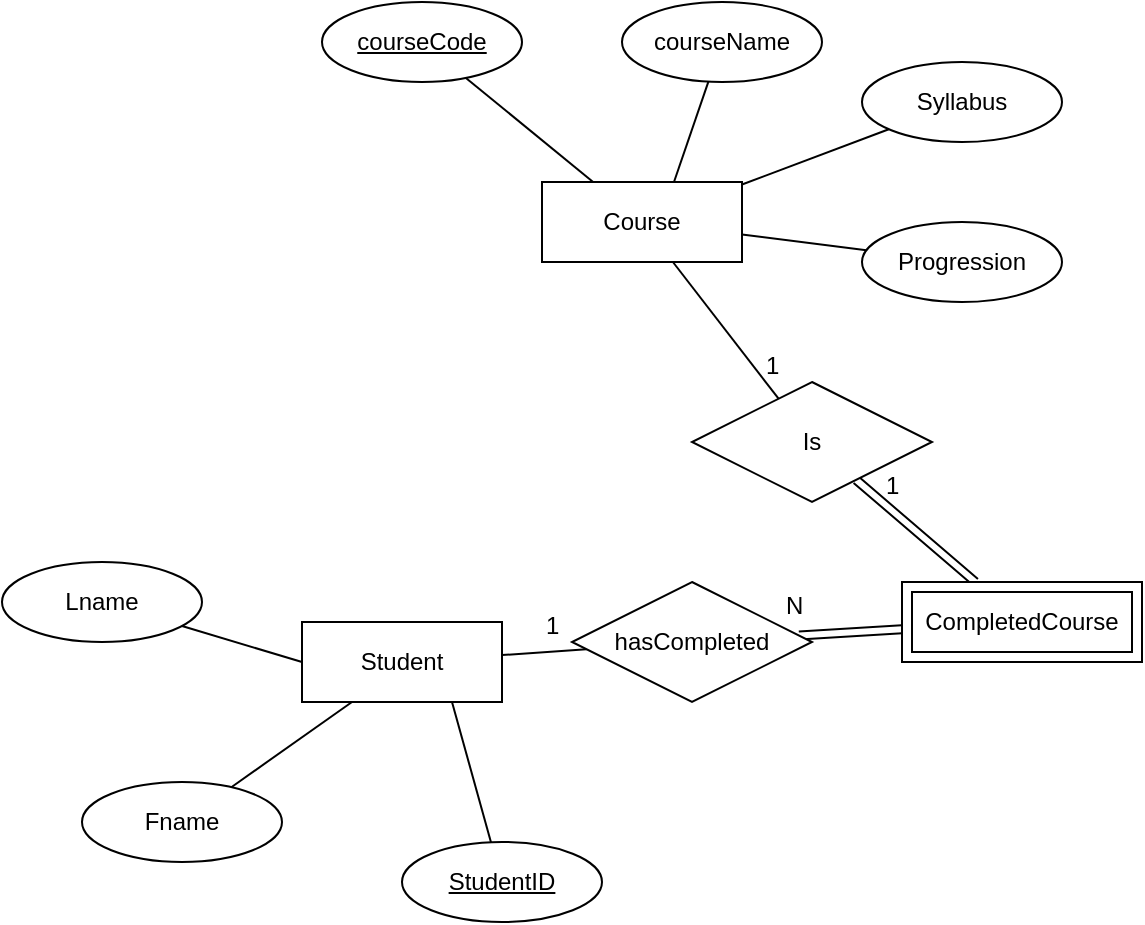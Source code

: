 <mxfile>
    <diagram id="CUT3Z9oOKGNc-31covFO" name="Page-1">
        <mxGraphModel dx="1204" dy="787" grid="1" gridSize="10" guides="1" tooltips="1" connect="1" arrows="1" fold="1" page="1" pageScale="1" pageWidth="850" pageHeight="1100" math="0" shadow="0">
            <root>
                <mxCell id="0"/>
                <mxCell id="1" parent="0"/>
                <mxCell id="43" style="edgeStyle=none;html=1;endArrow=none;endFill=0;" edge="1" parent="1" source="2" target="42">
                    <mxGeometry relative="1" as="geometry"/>
                </mxCell>
                <mxCell id="2" value="Student" style="whiteSpace=wrap;html=1;align=center;" vertex="1" parent="1">
                    <mxGeometry x="170" y="330" width="100" height="40" as="geometry"/>
                </mxCell>
                <mxCell id="3" value="Course" style="whiteSpace=wrap;html=1;align=center;" vertex="1" parent="1">
                    <mxGeometry x="290" y="110" width="100" height="40" as="geometry"/>
                </mxCell>
                <mxCell id="22" style="edgeStyle=none;html=1;endArrow=none;endFill=0;" edge="1" parent="1" source="5" target="3">
                    <mxGeometry relative="1" as="geometry"/>
                </mxCell>
                <mxCell id="5" value="courseCode" style="ellipse;whiteSpace=wrap;html=1;align=center;fontStyle=4;" vertex="1" parent="1">
                    <mxGeometry x="180" y="20" width="100" height="40" as="geometry"/>
                </mxCell>
                <mxCell id="23" style="edgeStyle=none;html=1;entryX=0.75;entryY=1;entryDx=0;entryDy=0;endArrow=none;endFill=0;" edge="1" parent="1" source="8" target="2">
                    <mxGeometry relative="1" as="geometry"/>
                </mxCell>
                <mxCell id="8" value="StudentID" style="ellipse;whiteSpace=wrap;html=1;align=center;fontStyle=4;" vertex="1" parent="1">
                    <mxGeometry x="220" y="440" width="100" height="40" as="geometry"/>
                </mxCell>
                <mxCell id="25" style="edgeStyle=none;html=1;entryX=0;entryY=0.5;entryDx=0;entryDy=0;endArrow=none;endFill=0;" edge="1" parent="1" source="9" target="2">
                    <mxGeometry relative="1" as="geometry"/>
                </mxCell>
                <mxCell id="9" value="Lname" style="ellipse;whiteSpace=wrap;html=1;align=center;" vertex="1" parent="1">
                    <mxGeometry x="20" y="300" width="100" height="40" as="geometry"/>
                </mxCell>
                <mxCell id="24" style="edgeStyle=none;html=1;entryX=0.25;entryY=1;entryDx=0;entryDy=0;endArrow=none;endFill=0;" edge="1" parent="1" source="10" target="2">
                    <mxGeometry relative="1" as="geometry"/>
                </mxCell>
                <mxCell id="10" value="Fname" style="ellipse;whiteSpace=wrap;html=1;align=center;" vertex="1" parent="1">
                    <mxGeometry x="60" y="410" width="100" height="40" as="geometry"/>
                </mxCell>
                <mxCell id="20" style="edgeStyle=none;html=1;endArrow=none;endFill=0;" edge="1" parent="1" source="11" target="3">
                    <mxGeometry relative="1" as="geometry"/>
                </mxCell>
                <mxCell id="11" value="Syllabus" style="ellipse;whiteSpace=wrap;html=1;align=center;" vertex="1" parent="1">
                    <mxGeometry x="450" y="50" width="100" height="40" as="geometry"/>
                </mxCell>
                <mxCell id="19" style="edgeStyle=none;html=1;endArrow=none;endFill=0;" edge="1" parent="1" source="12" target="3">
                    <mxGeometry relative="1" as="geometry"/>
                </mxCell>
                <mxCell id="12" value="Progression" style="ellipse;whiteSpace=wrap;html=1;align=center;" vertex="1" parent="1">
                    <mxGeometry x="450" y="130" width="100" height="40" as="geometry"/>
                </mxCell>
                <mxCell id="21" style="edgeStyle=none;html=1;entryX=0.66;entryY=0;entryDx=0;entryDy=0;entryPerimeter=0;endArrow=none;endFill=0;" edge="1" parent="1" source="14" target="3">
                    <mxGeometry relative="1" as="geometry"/>
                </mxCell>
                <mxCell id="14" value="courseName" style="ellipse;whiteSpace=wrap;html=1;align=center;" vertex="1" parent="1">
                    <mxGeometry x="330" y="20" width="100" height="40" as="geometry"/>
                </mxCell>
                <mxCell id="40" style="edgeStyle=none;html=1;endArrow=none;endFill=0;shape=link;" edge="1" parent="1" source="38" target="39">
                    <mxGeometry relative="1" as="geometry"/>
                </mxCell>
                <mxCell id="38" value="CompletedCourse" style="shape=ext;margin=3;double=1;whiteSpace=wrap;html=1;align=center;" vertex="1" parent="1">
                    <mxGeometry x="470" y="310" width="120" height="40" as="geometry"/>
                </mxCell>
                <mxCell id="41" style="edgeStyle=none;html=1;endArrow=none;endFill=0;" edge="1" parent="1" source="39" target="3">
                    <mxGeometry relative="1" as="geometry"/>
                </mxCell>
                <mxCell id="39" value="Is" style="shape=rhombus;perimeter=rhombusPerimeter;whiteSpace=wrap;html=1;align=center;" vertex="1" parent="1">
                    <mxGeometry x="365" y="210" width="120" height="60" as="geometry"/>
                </mxCell>
                <mxCell id="44" style="edgeStyle=none;html=1;endArrow=none;endFill=0;shape=link;" edge="1" parent="1" source="42" target="38">
                    <mxGeometry relative="1" as="geometry"/>
                </mxCell>
                <mxCell id="42" value="hasCompleted" style="shape=rhombus;perimeter=rhombusPerimeter;whiteSpace=wrap;html=1;align=center;" vertex="1" parent="1">
                    <mxGeometry x="305" y="310" width="120" height="60" as="geometry"/>
                </mxCell>
                <mxCell id="53" value="N" style="resizable=0;html=1;align=left;verticalAlign=bottom;direction=south;" connectable="0" vertex="1" parent="1">
                    <mxGeometry x="410" y="330" as="geometry"/>
                </mxCell>
                <mxCell id="54" value="1" style="resizable=0;html=1;align=left;verticalAlign=bottom;" connectable="0" vertex="1" parent="1">
                    <mxGeometry x="290" y="340" as="geometry"/>
                </mxCell>
                <mxCell id="55" value="1" style="resizable=0;html=1;align=left;verticalAlign=bottom;" connectable="0" vertex="1" parent="1">
                    <mxGeometry x="460" y="270" as="geometry"/>
                </mxCell>
                <mxCell id="56" value="1" style="resizable=0;html=1;align=left;verticalAlign=bottom;" connectable="0" vertex="1" parent="1">
                    <mxGeometry x="400" y="210" as="geometry"/>
                </mxCell>
            </root>
        </mxGraphModel>
    </diagram>
</mxfile>